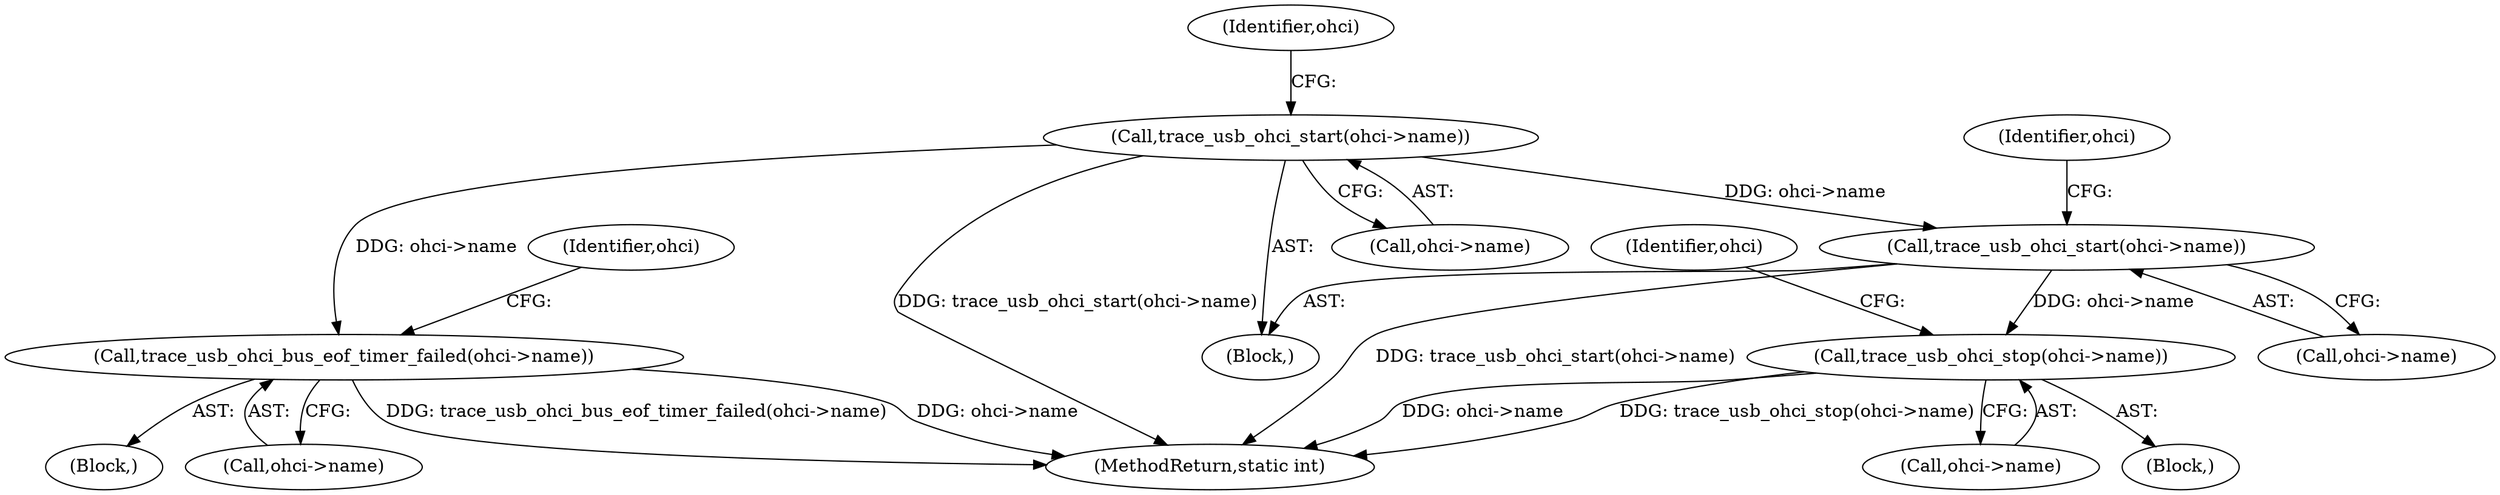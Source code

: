 digraph "0_qemu_fa1298c2d623522eda7b4f1f721fcb935abb7360@pointer" {
"1000103" [label="(Call,trace_usb_ohci_start(ohci->name))"];
"1000114" [label="(Call,trace_usb_ohci_bus_eof_timer_failed(ohci->name))"];
"1000122" [label="(Call,trace_usb_ohci_start(ohci->name))"];
"1000127" [label="(Call,trace_usb_ohci_stop(ohci->name))"];
"1000133" [label="(Identifier,ohci)"];
"1000122" [label="(Call,trace_usb_ohci_start(ohci->name))"];
"1000128" [label="(Call,ohci->name)"];
"1000135" [label="(MethodReturn,static int)"];
"1000114" [label="(Call,trace_usb_ohci_bus_eof_timer_failed(ohci->name))"];
"1000127" [label="(Call,trace_usb_ohci_stop(ohci->name))"];
"1000115" [label="(Call,ohci->name)"];
"1000119" [label="(Identifier,ohci)"];
"1000104" [label="(Call,ohci->name)"];
"1000102" [label="(Block,)"];
"1000113" [label="(Block,)"];
"1000103" [label="(Call,trace_usb_ohci_start(ohci->name))"];
"1000126" [label="(Block,)"];
"1000123" [label="(Call,ohci->name)"];
"1000129" [label="(Identifier,ohci)"];
"1000110" [label="(Identifier,ohci)"];
"1000103" -> "1000102"  [label="AST: "];
"1000103" -> "1000104"  [label="CFG: "];
"1000104" -> "1000103"  [label="AST: "];
"1000110" -> "1000103"  [label="CFG: "];
"1000103" -> "1000135"  [label="DDG: trace_usb_ohci_start(ohci->name)"];
"1000103" -> "1000114"  [label="DDG: ohci->name"];
"1000103" -> "1000122"  [label="DDG: ohci->name"];
"1000114" -> "1000113"  [label="AST: "];
"1000114" -> "1000115"  [label="CFG: "];
"1000115" -> "1000114"  [label="AST: "];
"1000119" -> "1000114"  [label="CFG: "];
"1000114" -> "1000135"  [label="DDG: trace_usb_ohci_bus_eof_timer_failed(ohci->name)"];
"1000114" -> "1000135"  [label="DDG: ohci->name"];
"1000122" -> "1000102"  [label="AST: "];
"1000122" -> "1000123"  [label="CFG: "];
"1000123" -> "1000122"  [label="AST: "];
"1000129" -> "1000122"  [label="CFG: "];
"1000122" -> "1000135"  [label="DDG: trace_usb_ohci_start(ohci->name)"];
"1000122" -> "1000127"  [label="DDG: ohci->name"];
"1000127" -> "1000126"  [label="AST: "];
"1000127" -> "1000128"  [label="CFG: "];
"1000128" -> "1000127"  [label="AST: "];
"1000133" -> "1000127"  [label="CFG: "];
"1000127" -> "1000135"  [label="DDG: trace_usb_ohci_stop(ohci->name)"];
"1000127" -> "1000135"  [label="DDG: ohci->name"];
}

